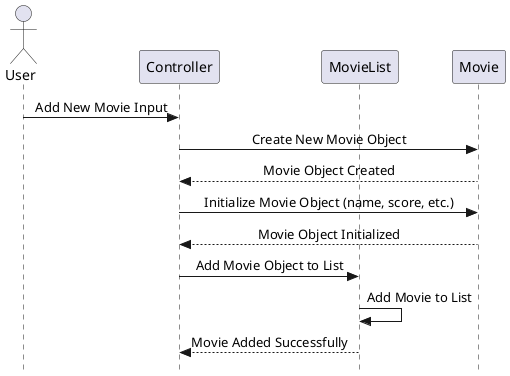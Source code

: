 @startuml Sequence Diagram
skinparam Style strictuml
skinparam SequenceMessageAlignment center

actor User
participant Controller
participant MovieList
participant Movie

User -> Controller: Add New Movie Input
Controller -> Movie: Create New Movie Object
Movie --> Controller: Movie Object Created
Controller -> Movie: Initialize Movie Object (name, score, etc.)
Movie --> Controller: Movie Object Initialized
Controller -> MovieList: Add Movie Object to List
MovieList -> MovieList: Add Movie to List
MovieList --> Controller: Movie Added Successfully

@enduml